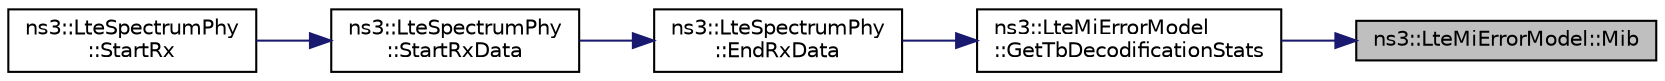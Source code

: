 digraph "ns3::LteMiErrorModel::Mib"
{
 // LATEX_PDF_SIZE
  edge [fontname="Helvetica",fontsize="10",labelfontname="Helvetica",labelfontsize="10"];
  node [fontname="Helvetica",fontsize="10",shape=record];
  rankdir="RL";
  Node1 [label="ns3::LteMiErrorModel::Mib",height=0.2,width=0.4,color="black", fillcolor="grey75", style="filled", fontcolor="black",tooltip="find the mmib (mean mutual information per bit) for different modulations of the specified TB"];
  Node1 -> Node2 [dir="back",color="midnightblue",fontsize="10",style="solid",fontname="Helvetica"];
  Node2 [label="ns3::LteMiErrorModel\l::GetTbDecodificationStats",height=0.2,width=0.4,color="black", fillcolor="white", style="filled",URL="$classns3_1_1_lte_mi_error_model.html#a9b4bb57209595fa7100a13de1618b130",tooltip="run the error-model algorithm for the specified TB"];
  Node2 -> Node3 [dir="back",color="midnightblue",fontsize="10",style="solid",fontname="Helvetica"];
  Node3 [label="ns3::LteSpectrumPhy\l::EndRxData",height=0.2,width=0.4,color="black", fillcolor="white", style="filled",URL="$classns3_1_1_lte_spectrum_phy.html#adb0ef7ffaee60976d3b79f31fb3129ca",tooltip="End receive data function."];
  Node3 -> Node4 [dir="back",color="midnightblue",fontsize="10",style="solid",fontname="Helvetica"];
  Node4 [label="ns3::LteSpectrumPhy\l::StartRxData",height=0.2,width=0.4,color="black", fillcolor="white", style="filled",URL="$classns3_1_1_lte_spectrum_phy.html#a496c5216723459c21c02576f8a5056af",tooltip="Start receive data function."];
  Node4 -> Node5 [dir="back",color="midnightblue",fontsize="10",style="solid",fontname="Helvetica"];
  Node5 [label="ns3::LteSpectrumPhy\l::StartRx",height=0.2,width=0.4,color="black", fillcolor="white", style="filled",URL="$classns3_1_1_lte_spectrum_phy.html#af4041e1ab1f466d1c66b8f2f1c519657",tooltip="Notify the SpectrumPhy instance of an incoming signal."];
}
